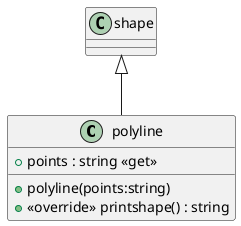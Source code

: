 @startuml
class polyline {
    + points : string <<get>>
    + polyline(points:string)
    + <<override>> printshape() : string
}
shape <|-- polyline
@enduml
